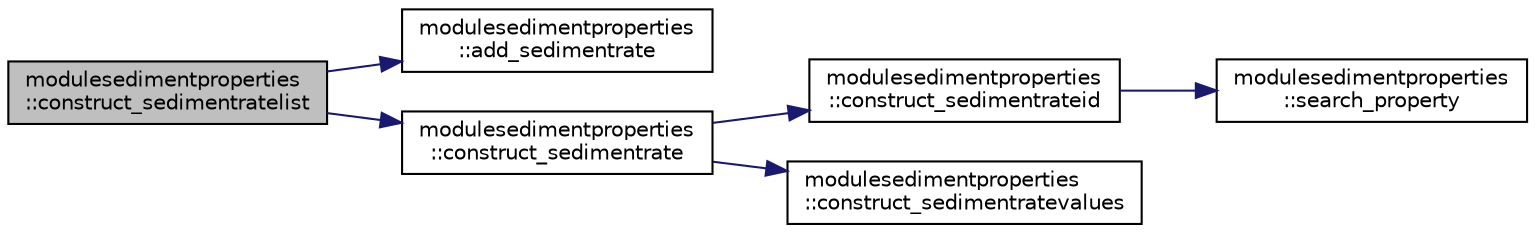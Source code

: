digraph "modulesedimentproperties::construct_sedimentratelist"
{
 // LATEX_PDF_SIZE
  edge [fontname="Helvetica",fontsize="10",labelfontname="Helvetica",labelfontsize="10"];
  node [fontname="Helvetica",fontsize="10",shape=record];
  rankdir="LR";
  Node1 [label="modulesedimentproperties\l::construct_sedimentratelist",height=0.2,width=0.4,color="black", fillcolor="grey75", style="filled", fontcolor="black",tooltip=" "];
  Node1 -> Node2 [color="midnightblue",fontsize="10",style="solid",fontname="Helvetica"];
  Node2 [label="modulesedimentproperties\l::add_sedimentrate",height=0.2,width=0.4,color="black", fillcolor="white", style="filled",URL="$namespacemodulesedimentproperties.html#a01426b1d7936843c8ff328ebd6feba46",tooltip=" "];
  Node1 -> Node3 [color="midnightblue",fontsize="10",style="solid",fontname="Helvetica"];
  Node3 [label="modulesedimentproperties\l::construct_sedimentrate",height=0.2,width=0.4,color="black", fillcolor="white", style="filled",URL="$namespacemodulesedimentproperties.html#a945018b7c1fcfbb5687c6021d5636530",tooltip=" "];
  Node3 -> Node4 [color="midnightblue",fontsize="10",style="solid",fontname="Helvetica"];
  Node4 [label="modulesedimentproperties\l::construct_sedimentrateid",height=0.2,width=0.4,color="black", fillcolor="white", style="filled",URL="$namespacemodulesedimentproperties.html#af77439b27c476526490c3dafac1f3411",tooltip=" "];
  Node4 -> Node5 [color="midnightblue",fontsize="10",style="solid",fontname="Helvetica"];
  Node5 [label="modulesedimentproperties\l::search_property",height=0.2,width=0.4,color="black", fillcolor="white", style="filled",URL="$namespacemodulesedimentproperties.html#a30718f70ea81a445eb986292b5c9cd5f",tooltip=" "];
  Node3 -> Node6 [color="midnightblue",fontsize="10",style="solid",fontname="Helvetica"];
  Node6 [label="modulesedimentproperties\l::construct_sedimentratevalues",height=0.2,width=0.4,color="black", fillcolor="white", style="filled",URL="$namespacemodulesedimentproperties.html#a6a52cd2ecac4c72aa40426e7ed1e0616",tooltip=" "];
}
